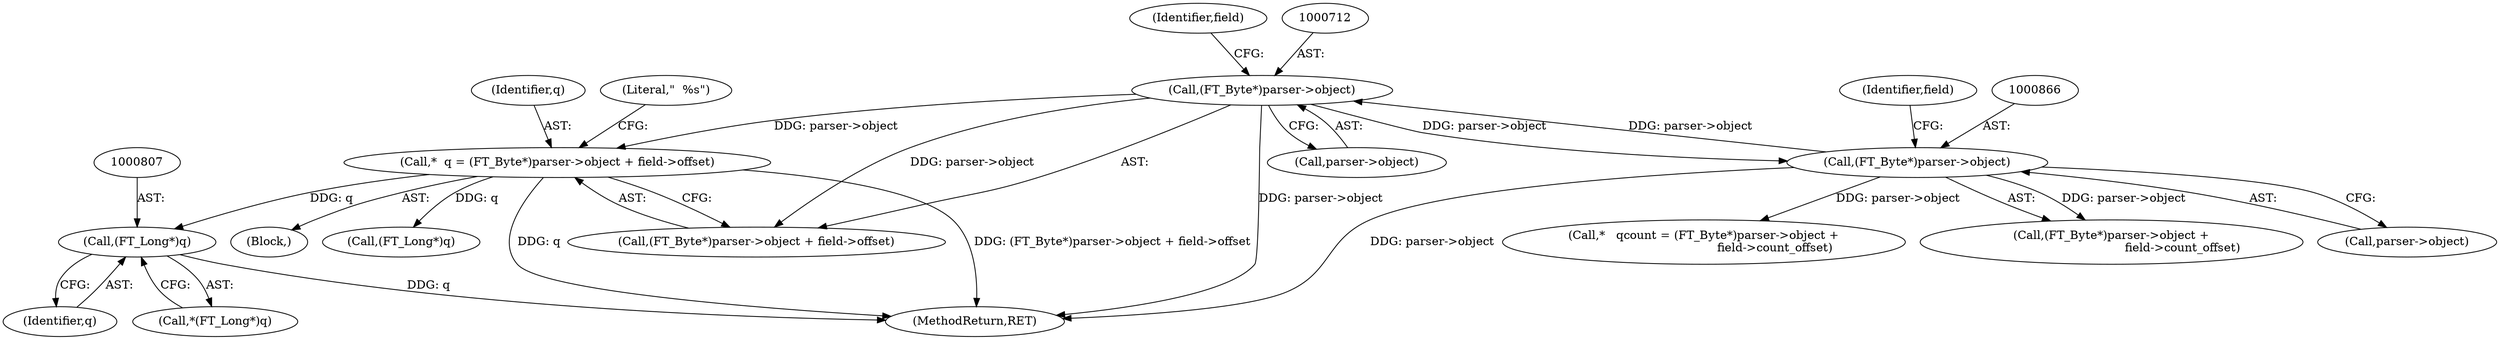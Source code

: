 digraph "0_savannah_beecf80a6deecbaf5d264d4f864451bde4fe98b8@pointer" {
"1000806" [label="(Call,(FT_Long*)q)"];
"1000708" [label="(Call,*  q = (FT_Byte*)parser->object + field->offset)"];
"1000711" [label="(Call,(FT_Byte*)parser->object)"];
"1000865" [label="(Call,(FT_Byte*)parser->object)"];
"1000705" [label="(Block,)"];
"1000808" [label="(Identifier,q)"];
"1000871" [label="(Identifier,field)"];
"1001011" [label="(MethodReturn,RET)"];
"1000862" [label="(Call,*   qcount = (FT_Byte*)parser->object +\n                                      field->count_offset)"];
"1000805" [label="(Call,*(FT_Long*)q)"];
"1000709" [label="(Identifier,q)"];
"1000721" [label="(Literal,\"  %s\")"];
"1000947" [label="(Call,(FT_Long*)q)"];
"1000710" [label="(Call,(FT_Byte*)parser->object + field->offset)"];
"1000717" [label="(Identifier,field)"];
"1000713" [label="(Call,parser->object)"];
"1000867" [label="(Call,parser->object)"];
"1000864" [label="(Call,(FT_Byte*)parser->object +\n                                      field->count_offset)"];
"1000865" [label="(Call,(FT_Byte*)parser->object)"];
"1000806" [label="(Call,(FT_Long*)q)"];
"1000711" [label="(Call,(FT_Byte*)parser->object)"];
"1000708" [label="(Call,*  q = (FT_Byte*)parser->object + field->offset)"];
"1000806" -> "1000805"  [label="AST: "];
"1000806" -> "1000808"  [label="CFG: "];
"1000807" -> "1000806"  [label="AST: "];
"1000808" -> "1000806"  [label="AST: "];
"1000805" -> "1000806"  [label="CFG: "];
"1000806" -> "1001011"  [label="DDG: q"];
"1000708" -> "1000806"  [label="DDG: q"];
"1000708" -> "1000705"  [label="AST: "];
"1000708" -> "1000710"  [label="CFG: "];
"1000709" -> "1000708"  [label="AST: "];
"1000710" -> "1000708"  [label="AST: "];
"1000721" -> "1000708"  [label="CFG: "];
"1000708" -> "1001011"  [label="DDG: q"];
"1000708" -> "1001011"  [label="DDG: (FT_Byte*)parser->object + field->offset"];
"1000711" -> "1000708"  [label="DDG: parser->object"];
"1000708" -> "1000947"  [label="DDG: q"];
"1000711" -> "1000710"  [label="AST: "];
"1000711" -> "1000713"  [label="CFG: "];
"1000712" -> "1000711"  [label="AST: "];
"1000713" -> "1000711"  [label="AST: "];
"1000717" -> "1000711"  [label="CFG: "];
"1000711" -> "1001011"  [label="DDG: parser->object"];
"1000711" -> "1000710"  [label="DDG: parser->object"];
"1000865" -> "1000711"  [label="DDG: parser->object"];
"1000711" -> "1000865"  [label="DDG: parser->object"];
"1000865" -> "1000864"  [label="AST: "];
"1000865" -> "1000867"  [label="CFG: "];
"1000866" -> "1000865"  [label="AST: "];
"1000867" -> "1000865"  [label="AST: "];
"1000871" -> "1000865"  [label="CFG: "];
"1000865" -> "1001011"  [label="DDG: parser->object"];
"1000865" -> "1000862"  [label="DDG: parser->object"];
"1000865" -> "1000864"  [label="DDG: parser->object"];
}
